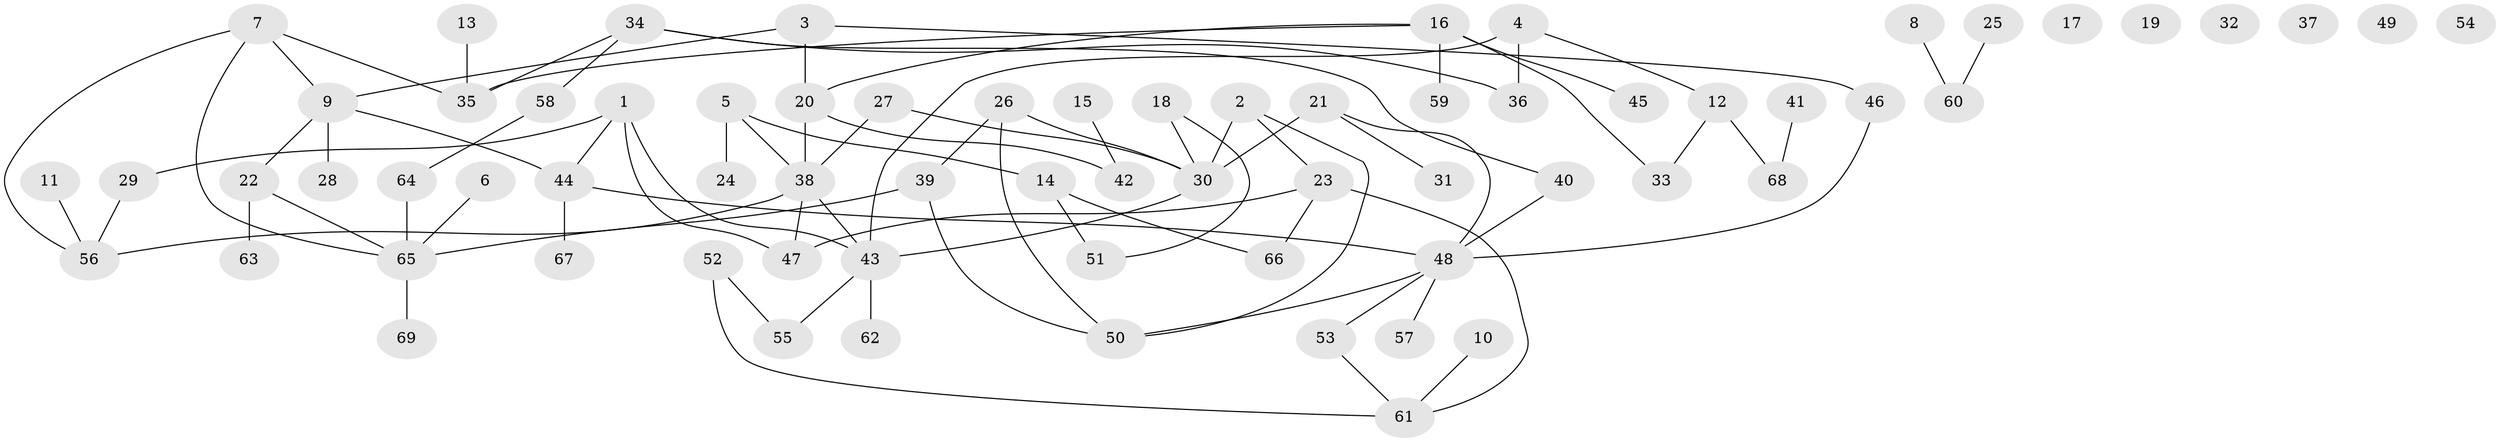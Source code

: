 // coarse degree distribution, {2: 0.2857142857142857, 9: 0.09523809523809523, 3: 0.19047619047619047, 5: 0.09523809523809523, 6: 0.047619047619047616, 1: 0.2857142857142857}
// Generated by graph-tools (version 1.1) at 2025/35/03/04/25 23:35:48]
// undirected, 69 vertices, 83 edges
graph export_dot {
  node [color=gray90,style=filled];
  1;
  2;
  3;
  4;
  5;
  6;
  7;
  8;
  9;
  10;
  11;
  12;
  13;
  14;
  15;
  16;
  17;
  18;
  19;
  20;
  21;
  22;
  23;
  24;
  25;
  26;
  27;
  28;
  29;
  30;
  31;
  32;
  33;
  34;
  35;
  36;
  37;
  38;
  39;
  40;
  41;
  42;
  43;
  44;
  45;
  46;
  47;
  48;
  49;
  50;
  51;
  52;
  53;
  54;
  55;
  56;
  57;
  58;
  59;
  60;
  61;
  62;
  63;
  64;
  65;
  66;
  67;
  68;
  69;
  1 -- 29;
  1 -- 43;
  1 -- 44;
  1 -- 47;
  2 -- 23;
  2 -- 30;
  2 -- 50;
  3 -- 9;
  3 -- 20;
  3 -- 46;
  4 -- 12;
  4 -- 36;
  4 -- 43;
  5 -- 14;
  5 -- 24;
  5 -- 38;
  6 -- 65;
  7 -- 9;
  7 -- 35;
  7 -- 56;
  7 -- 65;
  8 -- 60;
  9 -- 22;
  9 -- 28;
  9 -- 44;
  10 -- 61;
  11 -- 56;
  12 -- 33;
  12 -- 68;
  13 -- 35;
  14 -- 51;
  14 -- 66;
  15 -- 42;
  16 -- 20;
  16 -- 33;
  16 -- 35;
  16 -- 45;
  16 -- 59;
  18 -- 30;
  18 -- 51;
  20 -- 38;
  20 -- 42;
  21 -- 30;
  21 -- 31;
  21 -- 48;
  22 -- 63;
  22 -- 65;
  23 -- 47;
  23 -- 61;
  23 -- 66;
  25 -- 60;
  26 -- 30;
  26 -- 39;
  26 -- 50;
  27 -- 30;
  27 -- 38;
  29 -- 56;
  30 -- 43;
  34 -- 35;
  34 -- 36;
  34 -- 40;
  34 -- 58;
  38 -- 43;
  38 -- 47;
  38 -- 56;
  39 -- 50;
  39 -- 65;
  40 -- 48;
  41 -- 68;
  43 -- 55;
  43 -- 62;
  44 -- 48;
  44 -- 67;
  46 -- 48;
  48 -- 50;
  48 -- 53;
  48 -- 57;
  52 -- 55;
  52 -- 61;
  53 -- 61;
  58 -- 64;
  64 -- 65;
  65 -- 69;
}
